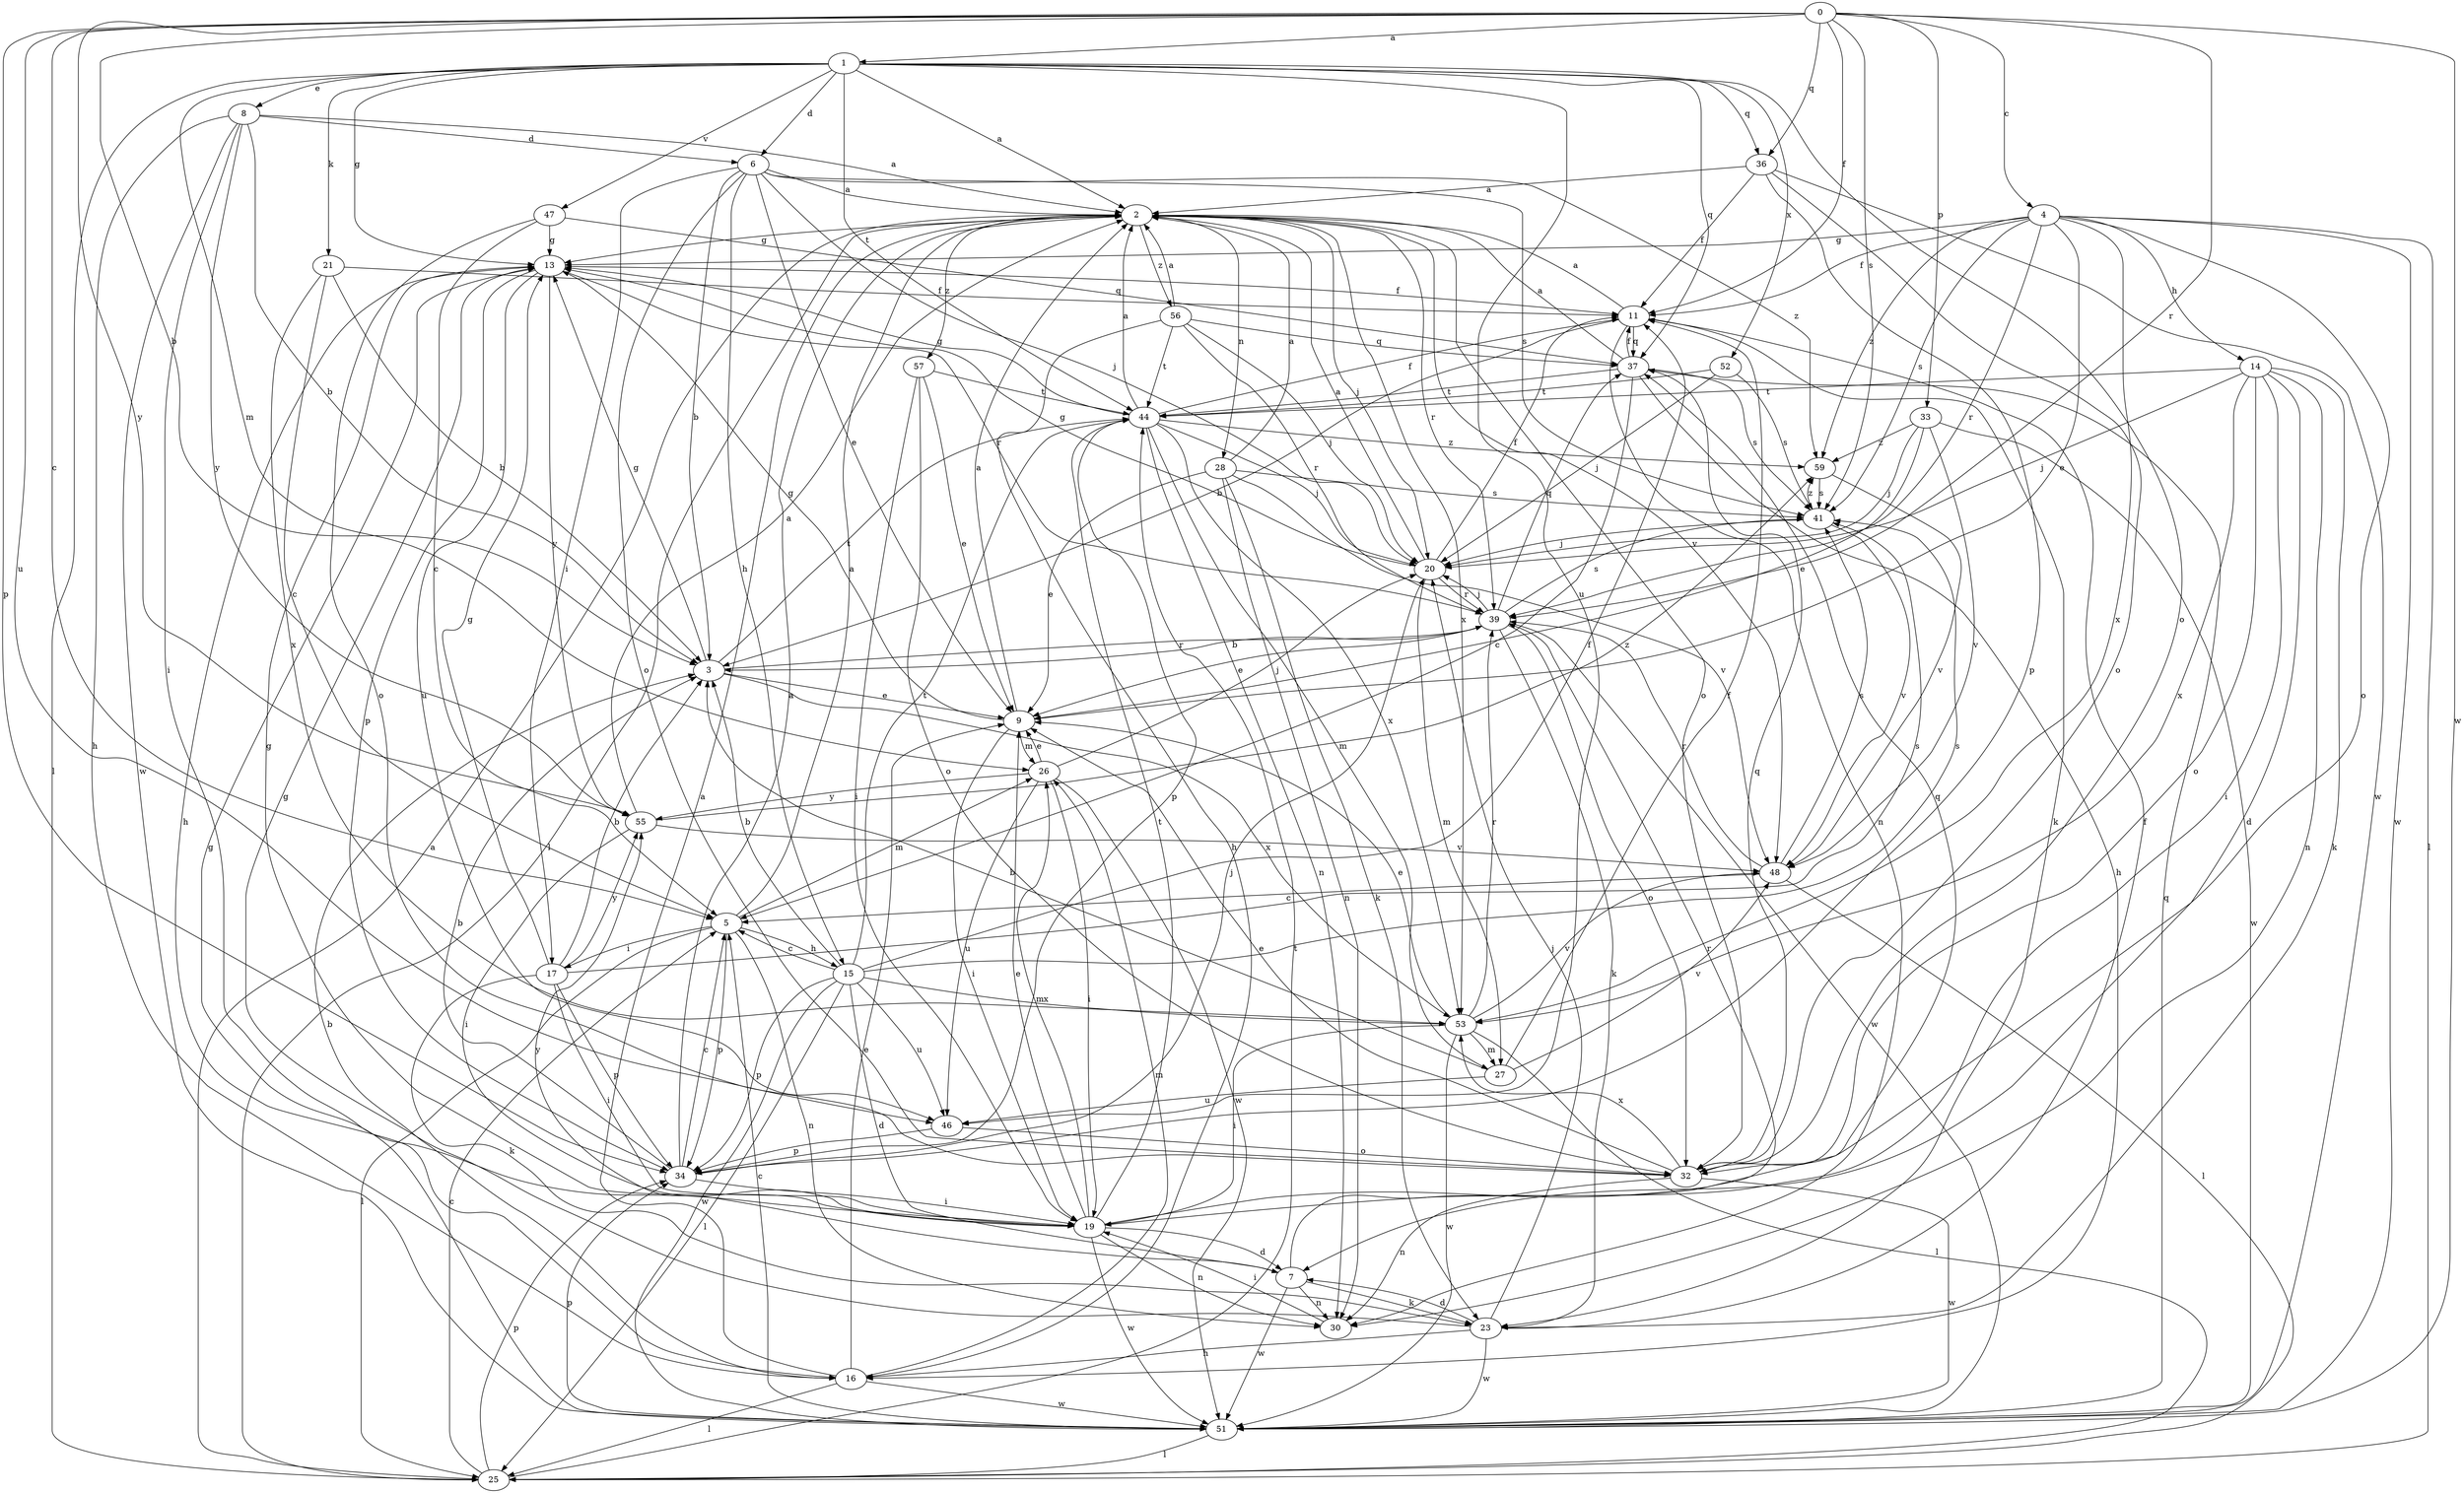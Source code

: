 strict digraph  {
0;
1;
2;
3;
4;
5;
6;
7;
8;
9;
11;
13;
14;
15;
16;
17;
19;
20;
21;
23;
25;
26;
27;
28;
30;
32;
33;
34;
36;
37;
39;
41;
44;
46;
47;
48;
51;
52;
53;
55;
56;
57;
59;
0 -> 1  [label=a];
0 -> 3  [label=b];
0 -> 4  [label=c];
0 -> 5  [label=c];
0 -> 11  [label=f];
0 -> 33  [label=p];
0 -> 34  [label=p];
0 -> 36  [label=q];
0 -> 39  [label=r];
0 -> 41  [label=s];
0 -> 46  [label=u];
0 -> 51  [label=w];
0 -> 55  [label=y];
1 -> 2  [label=a];
1 -> 6  [label=d];
1 -> 8  [label=e];
1 -> 13  [label=g];
1 -> 21  [label=k];
1 -> 25  [label=l];
1 -> 26  [label=m];
1 -> 32  [label=o];
1 -> 36  [label=q];
1 -> 37  [label=q];
1 -> 44  [label=t];
1 -> 46  [label=u];
1 -> 47  [label=v];
1 -> 52  [label=x];
2 -> 13  [label=g];
2 -> 20  [label=j];
2 -> 25  [label=l];
2 -> 28  [label=n];
2 -> 32  [label=o];
2 -> 39  [label=r];
2 -> 48  [label=v];
2 -> 53  [label=x];
2 -> 56  [label=z];
2 -> 57  [label=z];
3 -> 9  [label=e];
3 -> 13  [label=g];
3 -> 39  [label=r];
3 -> 44  [label=t];
3 -> 53  [label=x];
4 -> 9  [label=e];
4 -> 11  [label=f];
4 -> 13  [label=g];
4 -> 14  [label=h];
4 -> 25  [label=l];
4 -> 32  [label=o];
4 -> 39  [label=r];
4 -> 41  [label=s];
4 -> 51  [label=w];
4 -> 53  [label=x];
4 -> 59  [label=z];
5 -> 2  [label=a];
5 -> 15  [label=h];
5 -> 17  [label=i];
5 -> 25  [label=l];
5 -> 26  [label=m];
5 -> 30  [label=n];
5 -> 34  [label=p];
6 -> 2  [label=a];
6 -> 3  [label=b];
6 -> 9  [label=e];
6 -> 15  [label=h];
6 -> 17  [label=i];
6 -> 20  [label=j];
6 -> 32  [label=o];
6 -> 41  [label=s];
6 -> 59  [label=z];
7 -> 23  [label=k];
7 -> 30  [label=n];
7 -> 39  [label=r];
7 -> 51  [label=w];
7 -> 55  [label=y];
8 -> 2  [label=a];
8 -> 3  [label=b];
8 -> 6  [label=d];
8 -> 16  [label=h];
8 -> 19  [label=i];
8 -> 51  [label=w];
8 -> 55  [label=y];
9 -> 2  [label=a];
9 -> 13  [label=g];
9 -> 19  [label=i];
9 -> 26  [label=m];
11 -> 2  [label=a];
11 -> 3  [label=b];
11 -> 23  [label=k];
11 -> 30  [label=n];
11 -> 37  [label=q];
13 -> 11  [label=f];
13 -> 16  [label=h];
13 -> 34  [label=p];
13 -> 39  [label=r];
13 -> 46  [label=u];
13 -> 55  [label=y];
14 -> 7  [label=d];
14 -> 19  [label=i];
14 -> 20  [label=j];
14 -> 23  [label=k];
14 -> 30  [label=n];
14 -> 32  [label=o];
14 -> 44  [label=t];
14 -> 53  [label=x];
15 -> 3  [label=b];
15 -> 5  [label=c];
15 -> 7  [label=d];
15 -> 11  [label=f];
15 -> 25  [label=l];
15 -> 34  [label=p];
15 -> 41  [label=s];
15 -> 44  [label=t];
15 -> 46  [label=u];
15 -> 51  [label=w];
15 -> 53  [label=x];
16 -> 2  [label=a];
16 -> 3  [label=b];
16 -> 9  [label=e];
16 -> 25  [label=l];
16 -> 26  [label=m];
16 -> 51  [label=w];
17 -> 3  [label=b];
17 -> 13  [label=g];
17 -> 19  [label=i];
17 -> 23  [label=k];
17 -> 34  [label=p];
17 -> 41  [label=s];
17 -> 55  [label=y];
19 -> 7  [label=d];
19 -> 9  [label=e];
19 -> 13  [label=g];
19 -> 26  [label=m];
19 -> 30  [label=n];
19 -> 37  [label=q];
19 -> 44  [label=t];
19 -> 51  [label=w];
20 -> 2  [label=a];
20 -> 11  [label=f];
20 -> 13  [label=g];
20 -> 27  [label=m];
20 -> 39  [label=r];
21 -> 3  [label=b];
21 -> 5  [label=c];
21 -> 11  [label=f];
21 -> 53  [label=x];
23 -> 7  [label=d];
23 -> 11  [label=f];
23 -> 13  [label=g];
23 -> 16  [label=h];
23 -> 20  [label=j];
23 -> 51  [label=w];
25 -> 2  [label=a];
25 -> 5  [label=c];
25 -> 34  [label=p];
25 -> 44  [label=t];
26 -> 9  [label=e];
26 -> 19  [label=i];
26 -> 20  [label=j];
26 -> 46  [label=u];
26 -> 51  [label=w];
26 -> 55  [label=y];
27 -> 3  [label=b];
27 -> 11  [label=f];
27 -> 46  [label=u];
27 -> 48  [label=v];
28 -> 2  [label=a];
28 -> 9  [label=e];
28 -> 23  [label=k];
28 -> 30  [label=n];
28 -> 41  [label=s];
28 -> 48  [label=v];
30 -> 19  [label=i];
32 -> 9  [label=e];
32 -> 30  [label=n];
32 -> 37  [label=q];
32 -> 51  [label=w];
32 -> 53  [label=x];
33 -> 9  [label=e];
33 -> 20  [label=j];
33 -> 48  [label=v];
33 -> 51  [label=w];
33 -> 59  [label=z];
34 -> 2  [label=a];
34 -> 3  [label=b];
34 -> 5  [label=c];
34 -> 19  [label=i];
34 -> 20  [label=j];
36 -> 2  [label=a];
36 -> 11  [label=f];
36 -> 32  [label=o];
36 -> 34  [label=p];
36 -> 51  [label=w];
37 -> 2  [label=a];
37 -> 5  [label=c];
37 -> 11  [label=f];
37 -> 16  [label=h];
37 -> 41  [label=s];
37 -> 44  [label=t];
39 -> 3  [label=b];
39 -> 9  [label=e];
39 -> 20  [label=j];
39 -> 23  [label=k];
39 -> 32  [label=o];
39 -> 37  [label=q];
39 -> 41  [label=s];
39 -> 51  [label=w];
41 -> 20  [label=j];
41 -> 48  [label=v];
41 -> 59  [label=z];
44 -> 2  [label=a];
44 -> 11  [label=f];
44 -> 13  [label=g];
44 -> 20  [label=j];
44 -> 27  [label=m];
44 -> 30  [label=n];
44 -> 34  [label=p];
44 -> 53  [label=x];
44 -> 59  [label=z];
46 -> 32  [label=o];
46 -> 34  [label=p];
47 -> 5  [label=c];
47 -> 13  [label=g];
47 -> 32  [label=o];
47 -> 37  [label=q];
48 -> 5  [label=c];
48 -> 25  [label=l];
48 -> 39  [label=r];
48 -> 41  [label=s];
51 -> 5  [label=c];
51 -> 13  [label=g];
51 -> 25  [label=l];
51 -> 34  [label=p];
51 -> 37  [label=q];
52 -> 20  [label=j];
52 -> 41  [label=s];
52 -> 44  [label=t];
53 -> 9  [label=e];
53 -> 19  [label=i];
53 -> 25  [label=l];
53 -> 27  [label=m];
53 -> 39  [label=r];
53 -> 48  [label=v];
53 -> 51  [label=w];
55 -> 2  [label=a];
55 -> 19  [label=i];
55 -> 48  [label=v];
55 -> 59  [label=z];
56 -> 2  [label=a];
56 -> 16  [label=h];
56 -> 20  [label=j];
56 -> 37  [label=q];
56 -> 39  [label=r];
56 -> 44  [label=t];
57 -> 9  [label=e];
57 -> 19  [label=i];
57 -> 32  [label=o];
57 -> 44  [label=t];
59 -> 41  [label=s];
59 -> 48  [label=v];
}
